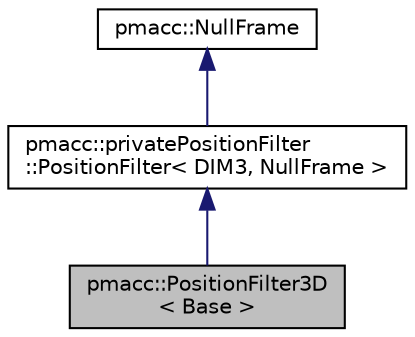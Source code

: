 digraph "pmacc::PositionFilter3D&lt; Base &gt;"
{
 // LATEX_PDF_SIZE
  edge [fontname="Helvetica",fontsize="10",labelfontname="Helvetica",labelfontsize="10"];
  node [fontname="Helvetica",fontsize="10",shape=record];
  Node1 [label="pmacc::PositionFilter3D\l\< Base \>",height=0.2,width=0.4,color="black", fillcolor="grey75", style="filled", fontcolor="black",tooltip="This wrapper class is needed because for filters we are only allowed to define one template parameter..."];
  Node2 -> Node1 [dir="back",color="midnightblue",fontsize="10",style="solid",fontname="Helvetica"];
  Node2 [label="pmacc::privatePositionFilter\l::PositionFilter\< DIM3, NullFrame \>",height=0.2,width=0.4,color="black", fillcolor="white", style="filled",URL="$classpmacc_1_1private_position_filter_1_1_position_filter.html",tooltip=" "];
  Node3 -> Node2 [dir="back",color="midnightblue",fontsize="10",style="solid",fontname="Helvetica"];
  Node3 [label="pmacc::NullFrame",height=0.2,width=0.4,color="black", fillcolor="white", style="filled",URL="$classpmacc_1_1_null_frame.html",tooltip=" "];
}
